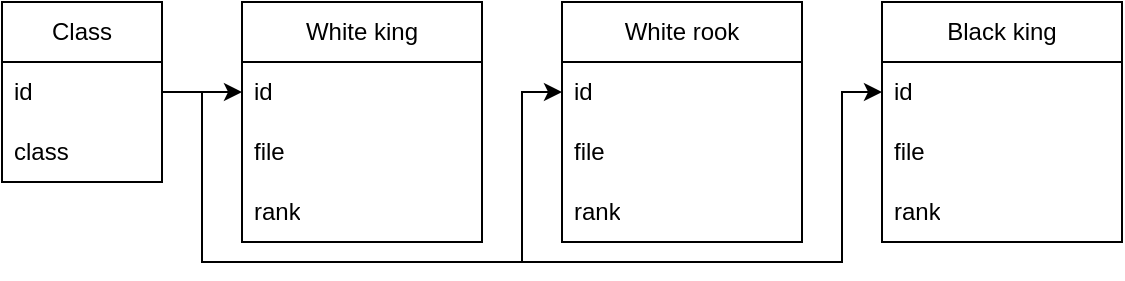 <mxfile version="22.1.2" type="device">
  <diagram name="Page-1" id="ATNcgj8Xtl2tXPtxA0SU">
    <mxGraphModel dx="873" dy="512" grid="1" gridSize="10" guides="1" tooltips="1" connect="1" arrows="1" fold="1" page="1" pageScale="1" pageWidth="827" pageHeight="1169" math="0" shadow="0">
      <root>
        <mxCell id="0" />
        <mxCell id="1" parent="0" />
        <mxCell id="ewb3-bJ5gxh816MKg3tE-1" value="Class" style="swimlane;fontStyle=0;childLayout=stackLayout;horizontal=1;startSize=30;horizontalStack=0;resizeParent=1;resizeParentMax=0;resizeLast=0;collapsible=1;marginBottom=0;whiteSpace=wrap;html=1;" vertex="1" parent="1">
          <mxGeometry x="40" y="40" width="80" height="90" as="geometry" />
        </mxCell>
        <mxCell id="ewb3-bJ5gxh816MKg3tE-2" value="id" style="text;strokeColor=none;fillColor=none;align=left;verticalAlign=middle;spacingLeft=4;spacingRight=4;overflow=hidden;points=[[0,0.5],[1,0.5]];portConstraint=eastwest;rotatable=0;whiteSpace=wrap;html=1;" vertex="1" parent="ewb3-bJ5gxh816MKg3tE-1">
          <mxGeometry y="30" width="80" height="30" as="geometry" />
        </mxCell>
        <mxCell id="ewb3-bJ5gxh816MKg3tE-3" value="class" style="text;strokeColor=none;fillColor=none;align=left;verticalAlign=middle;spacingLeft=4;spacingRight=4;overflow=hidden;points=[[0,0.5],[1,0.5]];portConstraint=eastwest;rotatable=0;whiteSpace=wrap;html=1;" vertex="1" parent="ewb3-bJ5gxh816MKg3tE-1">
          <mxGeometry y="60" width="80" height="30" as="geometry" />
        </mxCell>
        <mxCell id="ewb3-bJ5gxh816MKg3tE-5" value="White king" style="swimlane;fontStyle=0;childLayout=stackLayout;horizontal=1;startSize=30;horizontalStack=0;resizeParent=1;resizeParentMax=0;resizeLast=0;collapsible=1;marginBottom=0;whiteSpace=wrap;html=1;" vertex="1" parent="1">
          <mxGeometry x="160" y="40" width="120" height="120" as="geometry" />
        </mxCell>
        <mxCell id="ewb3-bJ5gxh816MKg3tE-6" value="id" style="text;strokeColor=none;fillColor=none;align=left;verticalAlign=middle;spacingLeft=4;spacingRight=4;overflow=hidden;points=[[0,0.5],[1,0.5]];portConstraint=eastwest;rotatable=0;whiteSpace=wrap;html=1;" vertex="1" parent="ewb3-bJ5gxh816MKg3tE-5">
          <mxGeometry y="30" width="120" height="30" as="geometry" />
        </mxCell>
        <mxCell id="ewb3-bJ5gxh816MKg3tE-8" value="file" style="text;strokeColor=none;fillColor=none;align=left;verticalAlign=middle;spacingLeft=4;spacingRight=4;overflow=hidden;points=[[0,0.5],[1,0.5]];portConstraint=eastwest;rotatable=0;whiteSpace=wrap;html=1;" vertex="1" parent="ewb3-bJ5gxh816MKg3tE-5">
          <mxGeometry y="60" width="120" height="30" as="geometry" />
        </mxCell>
        <mxCell id="ewb3-bJ5gxh816MKg3tE-7" value="rank" style="text;strokeColor=none;fillColor=none;align=left;verticalAlign=middle;spacingLeft=4;spacingRight=4;overflow=hidden;points=[[0,0.5],[1,0.5]];portConstraint=eastwest;rotatable=0;whiteSpace=wrap;html=1;" vertex="1" parent="ewb3-bJ5gxh816MKg3tE-5">
          <mxGeometry y="90" width="120" height="30" as="geometry" />
        </mxCell>
        <mxCell id="ewb3-bJ5gxh816MKg3tE-9" value="White rook" style="swimlane;fontStyle=0;childLayout=stackLayout;horizontal=1;startSize=30;horizontalStack=0;resizeParent=1;resizeParentMax=0;resizeLast=0;collapsible=1;marginBottom=0;whiteSpace=wrap;html=1;" vertex="1" parent="1">
          <mxGeometry x="320" y="40" width="120" height="120" as="geometry" />
        </mxCell>
        <mxCell id="ewb3-bJ5gxh816MKg3tE-10" value="id" style="text;strokeColor=none;fillColor=none;align=left;verticalAlign=middle;spacingLeft=4;spacingRight=4;overflow=hidden;points=[[0,0.5],[1,0.5]];portConstraint=eastwest;rotatable=0;whiteSpace=wrap;html=1;" vertex="1" parent="ewb3-bJ5gxh816MKg3tE-9">
          <mxGeometry y="30" width="120" height="30" as="geometry" />
        </mxCell>
        <mxCell id="ewb3-bJ5gxh816MKg3tE-11" value="file" style="text;strokeColor=none;fillColor=none;align=left;verticalAlign=middle;spacingLeft=4;spacingRight=4;overflow=hidden;points=[[0,0.5],[1,0.5]];portConstraint=eastwest;rotatable=0;whiteSpace=wrap;html=1;" vertex="1" parent="ewb3-bJ5gxh816MKg3tE-9">
          <mxGeometry y="60" width="120" height="30" as="geometry" />
        </mxCell>
        <mxCell id="ewb3-bJ5gxh816MKg3tE-12" value="rank" style="text;strokeColor=none;fillColor=none;align=left;verticalAlign=middle;spacingLeft=4;spacingRight=4;overflow=hidden;points=[[0,0.5],[1,0.5]];portConstraint=eastwest;rotatable=0;whiteSpace=wrap;html=1;" vertex="1" parent="ewb3-bJ5gxh816MKg3tE-9">
          <mxGeometry y="90" width="120" height="30" as="geometry" />
        </mxCell>
        <mxCell id="ewb3-bJ5gxh816MKg3tE-13" value="Black king" style="swimlane;fontStyle=0;childLayout=stackLayout;horizontal=1;startSize=30;horizontalStack=0;resizeParent=1;resizeParentMax=0;resizeLast=0;collapsible=1;marginBottom=0;whiteSpace=wrap;html=1;" vertex="1" parent="1">
          <mxGeometry x="480" y="40" width="120" height="120" as="geometry" />
        </mxCell>
        <mxCell id="ewb3-bJ5gxh816MKg3tE-14" value="id" style="text;strokeColor=none;fillColor=none;align=left;verticalAlign=middle;spacingLeft=4;spacingRight=4;overflow=hidden;points=[[0,0.5],[1,0.5]];portConstraint=eastwest;rotatable=0;whiteSpace=wrap;html=1;" vertex="1" parent="ewb3-bJ5gxh816MKg3tE-13">
          <mxGeometry y="30" width="120" height="30" as="geometry" />
        </mxCell>
        <mxCell id="ewb3-bJ5gxh816MKg3tE-15" value="file" style="text;strokeColor=none;fillColor=none;align=left;verticalAlign=middle;spacingLeft=4;spacingRight=4;overflow=hidden;points=[[0,0.5],[1,0.5]];portConstraint=eastwest;rotatable=0;whiteSpace=wrap;html=1;" vertex="1" parent="ewb3-bJ5gxh816MKg3tE-13">
          <mxGeometry y="60" width="120" height="30" as="geometry" />
        </mxCell>
        <mxCell id="ewb3-bJ5gxh816MKg3tE-16" value="rank" style="text;strokeColor=none;fillColor=none;align=left;verticalAlign=middle;spacingLeft=4;spacingRight=4;overflow=hidden;points=[[0,0.5],[1,0.5]];portConstraint=eastwest;rotatable=0;whiteSpace=wrap;html=1;" vertex="1" parent="ewb3-bJ5gxh816MKg3tE-13">
          <mxGeometry y="90" width="120" height="30" as="geometry" />
        </mxCell>
        <mxCell id="ewb3-bJ5gxh816MKg3tE-17" style="edgeStyle=orthogonalEdgeStyle;rounded=0;orthogonalLoop=1;jettySize=auto;html=1;entryX=0;entryY=0.5;entryDx=0;entryDy=0;" edge="1" parent="1" source="ewb3-bJ5gxh816MKg3tE-2" target="ewb3-bJ5gxh816MKg3tE-6">
          <mxGeometry relative="1" as="geometry" />
        </mxCell>
        <mxCell id="ewb3-bJ5gxh816MKg3tE-18" style="edgeStyle=orthogonalEdgeStyle;rounded=0;orthogonalLoop=1;jettySize=auto;html=1;entryX=0;entryY=0.5;entryDx=0;entryDy=0;" edge="1" parent="1" source="ewb3-bJ5gxh816MKg3tE-2" target="ewb3-bJ5gxh816MKg3tE-10">
          <mxGeometry relative="1" as="geometry">
            <Array as="points">
              <mxPoint x="140" y="85" />
              <mxPoint x="140" y="170" />
              <mxPoint x="300" y="170" />
              <mxPoint x="300" y="85" />
            </Array>
          </mxGeometry>
        </mxCell>
        <mxCell id="ewb3-bJ5gxh816MKg3tE-19" style="edgeStyle=orthogonalEdgeStyle;rounded=0;orthogonalLoop=1;jettySize=auto;html=1;entryX=0;entryY=0.5;entryDx=0;entryDy=0;" edge="1" parent="1" source="ewb3-bJ5gxh816MKg3tE-2" target="ewb3-bJ5gxh816MKg3tE-14">
          <mxGeometry relative="1" as="geometry">
            <Array as="points">
              <mxPoint x="140" y="85" />
              <mxPoint x="140" y="170" />
              <mxPoint x="460" y="170" />
              <mxPoint x="460" y="85" />
            </Array>
          </mxGeometry>
        </mxCell>
      </root>
    </mxGraphModel>
  </diagram>
</mxfile>
